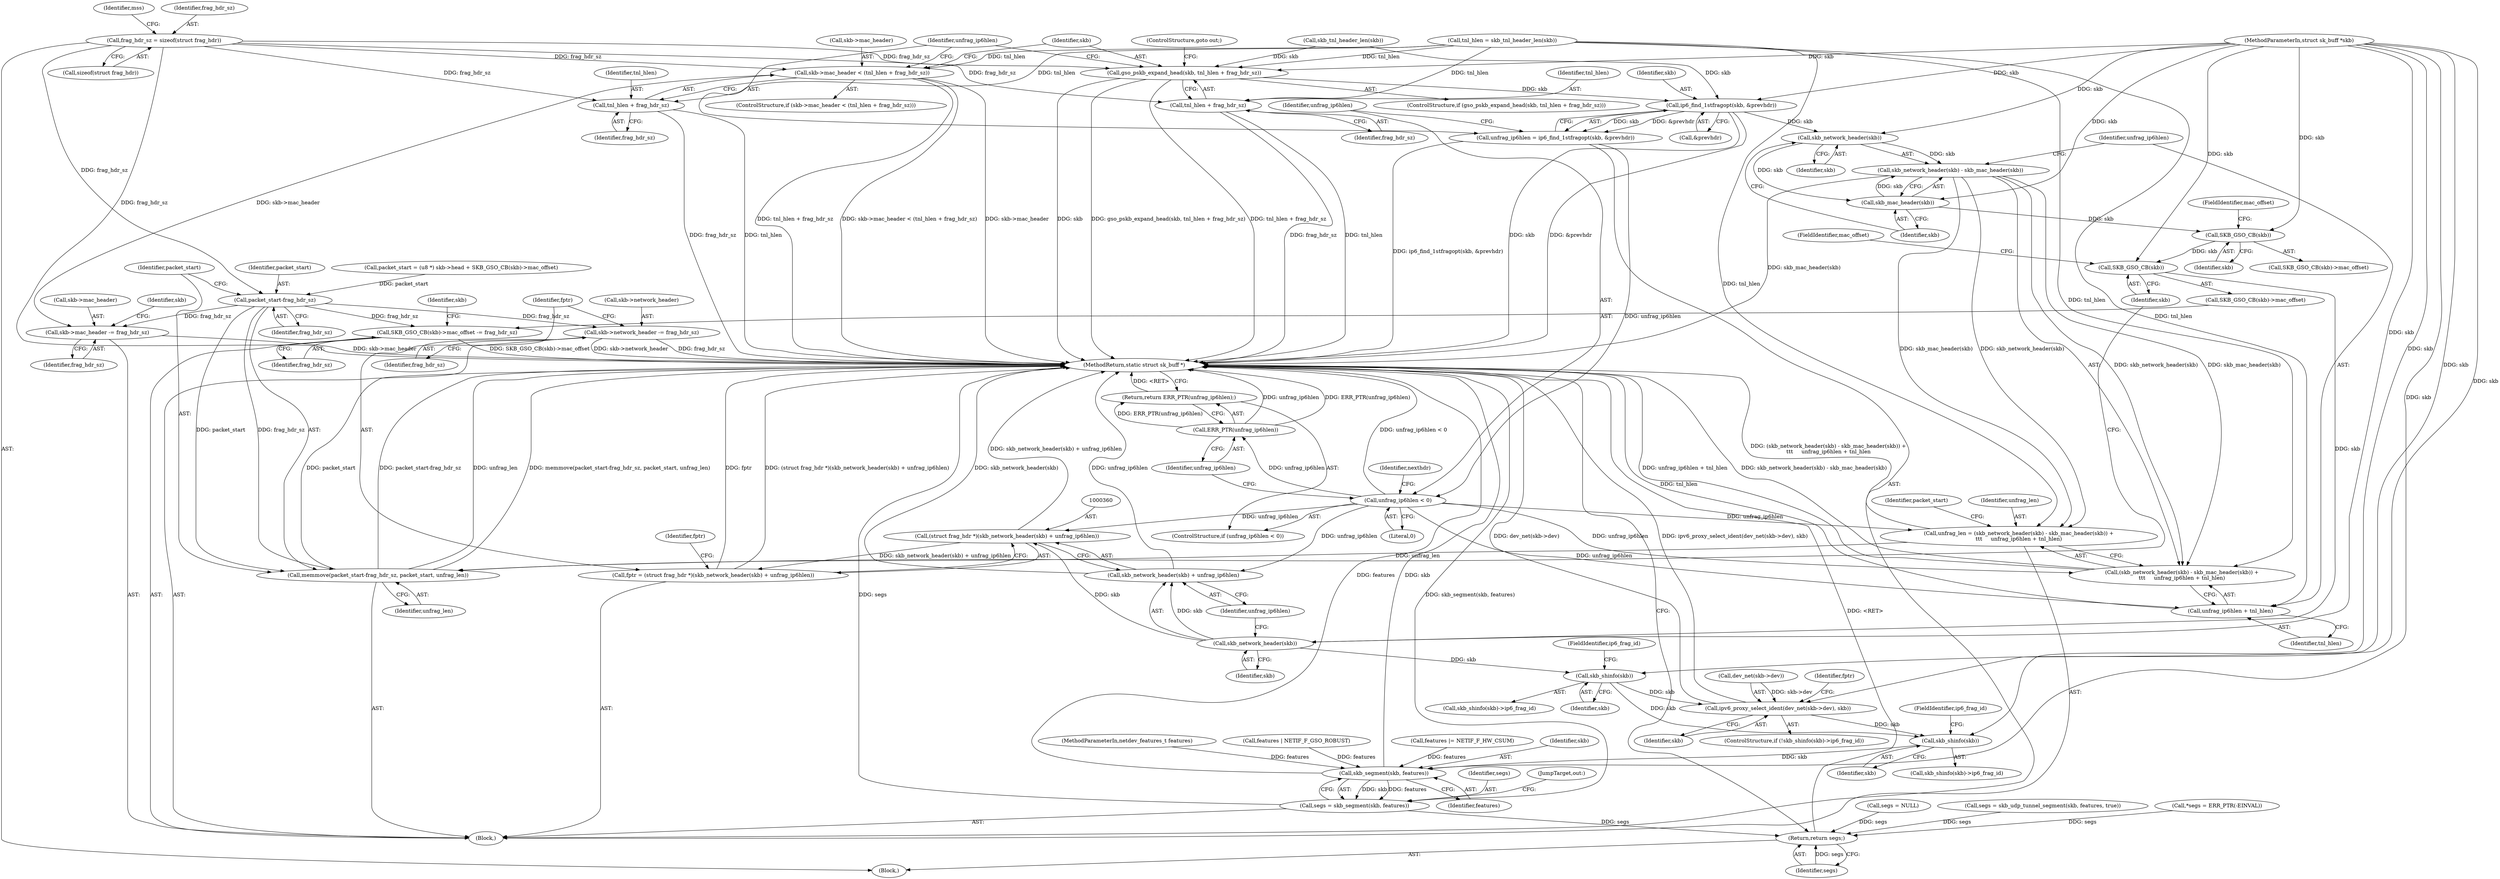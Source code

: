 digraph "0_linux_2423496af35d94a87156b063ea5cedffc10a70a1_2@API" {
"1000125" [label="(Call,frag_hdr_sz = sizeof(struct frag_hdr))"];
"1000276" [label="(Call,skb->mac_header < (tnl_hlen + frag_hdr_sz))"];
"1000347" [label="(Call,skb->mac_header -= frag_hdr_sz)"];
"1000280" [label="(Call,tnl_hlen + frag_hdr_sz)"];
"1000285" [label="(Call,gso_pskb_expand_head(skb, tnl_hlen + frag_hdr_sz))"];
"1000293" [label="(Call,ip6_find_1stfragopt(skb, &prevhdr))"];
"1000291" [label="(Call,unfrag_ip6hlen = ip6_find_1stfragopt(skb, &prevhdr))"];
"1000298" [label="(Call,unfrag_ip6hlen < 0)"];
"1000302" [label="(Call,ERR_PTR(unfrag_ip6hlen))"];
"1000301" [label="(Return,return ERR_PTR(unfrag_ip6hlen);)"];
"1000312" [label="(Call,unfrag_len = (skb_network_header(skb) - skb_mac_header(skb)) +\n\t\t\t     unfrag_ip6hlen + tnl_hlen)"];
"1000335" [label="(Call,memmove(packet_start-frag_hdr_sz, packet_start, unfrag_len))"];
"1000314" [label="(Call,(skb_network_header(skb) - skb_mac_header(skb)) +\n\t\t\t     unfrag_ip6hlen + tnl_hlen)"];
"1000320" [label="(Call,unfrag_ip6hlen + tnl_hlen)"];
"1000359" [label="(Call,(struct frag_hdr *)(skb_network_header(skb) + unfrag_ip6hlen))"];
"1000357" [label="(Call,fptr = (struct frag_hdr *)(skb_network_header(skb) + unfrag_ip6hlen))"];
"1000361" [label="(Call,skb_network_header(skb) + unfrag_ip6hlen)"];
"1000316" [label="(Call,skb_network_header(skb))"];
"1000315" [label="(Call,skb_network_header(skb) - skb_mac_header(skb))"];
"1000318" [label="(Call,skb_mac_header(skb))"];
"1000332" [label="(Call,SKB_GSO_CB(skb))"];
"1000343" [label="(Call,SKB_GSO_CB(skb))"];
"1000362" [label="(Call,skb_network_header(skb))"];
"1000378" [label="(Call,skb_shinfo(skb))"];
"1000381" [label="(Call,ipv6_proxy_select_ident(dev_net(skb->dev), skb))"];
"1000392" [label="(Call,skb_shinfo(skb))"];
"1000397" [label="(Call,skb_segment(skb, features))"];
"1000395" [label="(Call,segs = skb_segment(skb, features))"];
"1000401" [label="(Return,return segs;)"];
"1000287" [label="(Call,tnl_hlen + frag_hdr_sz)"];
"1000336" [label="(Call,packet_start-frag_hdr_sz)"];
"1000341" [label="(Call,SKB_GSO_CB(skb)->mac_offset -= frag_hdr_sz)"];
"1000352" [label="(Call,skb->network_header -= frag_hdr_sz)"];
"1000292" [label="(Identifier,unfrag_ip6hlen)"];
"1000349" [label="(Identifier,skb)"];
"1000315" [label="(Call,skb_network_header(skb) - skb_mac_header(skb))"];
"1000314" [label="(Call,(skb_network_header(skb) - skb_mac_header(skb)) +\n\t\t\t     unfrag_ip6hlen + tnl_hlen)"];
"1000362" [label="(Call,skb_network_header(skb))"];
"1000273" [label="(Call,skb_tnl_header_len(skb))"];
"1000386" [label="(Identifier,skb)"];
"1000381" [label="(Call,ipv6_proxy_select_ident(dev_net(skb->dev), skb))"];
"1000301" [label="(Return,return ERR_PTR(unfrag_ip6hlen);)"];
"1000380" [label="(FieldIdentifier,ip6_frag_id)"];
"1000277" [label="(Call,skb->mac_header)"];
"1000271" [label="(Call,tnl_hlen = skb_tnl_header_len(skb))"];
"1000290" [label="(ControlStructure,goto out;)"];
"1000346" [label="(Identifier,frag_hdr_sz)"];
"1000402" [label="(Identifier,segs)"];
"1000344" [label="(Identifier,skb)"];
"1000275" [label="(ControlStructure,if (skb->mac_header < (tnl_hlen + frag_hdr_sz)))"];
"1000132" [label="(Identifier,mss)"];
"1000313" [label="(Identifier,unfrag_len)"];
"1000356" [label="(Identifier,frag_hdr_sz)"];
"1000395" [label="(Call,segs = skb_segment(skb, features))"];
"1000379" [label="(Identifier,skb)"];
"1000352" [label="(Call,skb->network_header -= frag_hdr_sz)"];
"1000126" [label="(Identifier,frag_hdr_sz)"];
"1000287" [label="(Call,tnl_hlen + frag_hdr_sz)"];
"1000321" [label="(Identifier,unfrag_ip6hlen)"];
"1000319" [label="(Identifier,skb)"];
"1000401" [label="(Return,return segs;)"];
"1000334" [label="(FieldIdentifier,mac_offset)"];
"1000335" [label="(Call,memmove(packet_start-frag_hdr_sz, packet_start, unfrag_len))"];
"1000367" [label="(Identifier,fptr)"];
"1000297" [label="(ControlStructure,if (unfrag_ip6hlen < 0))"];
"1000291" [label="(Call,unfrag_ip6hlen = ip6_find_1stfragopt(skb, &prevhdr))"];
"1000331" [label="(Call,SKB_GSO_CB(skb)->mac_offset)"];
"1000398" [label="(Identifier,skb)"];
"1000109" [label="(MethodParameterIn,netdev_features_t features)"];
"1000323" [label="(Call,packet_start = (u8 *) skb->head + SKB_GSO_CB(skb)->mac_offset)"];
"1000340" [label="(Identifier,unfrag_len)"];
"1000375" [label="(ControlStructure,if (!skb_shinfo(skb)->ip6_frag_id))"];
"1000341" [label="(Call,SKB_GSO_CB(skb)->mac_offset -= frag_hdr_sz)"];
"1000400" [label="(JumpTarget,out:)"];
"1000288" [label="(Identifier,tnl_hlen)"];
"1000343" [label="(Call,SKB_GSO_CB(skb))"];
"1000361" [label="(Call,skb_network_header(skb) + unfrag_ip6hlen)"];
"1000378" [label="(Call,skb_shinfo(skb))"];
"1000351" [label="(Identifier,frag_hdr_sz)"];
"1000318" [label="(Call,skb_mac_header(skb))"];
"1000285" [label="(Call,gso_pskb_expand_head(skb, tnl_hlen + frag_hdr_sz))"];
"1000348" [label="(Call,skb->mac_header)"];
"1000345" [label="(FieldIdentifier,mac_offset)"];
"1000281" [label="(Identifier,tnl_hlen)"];
"1000294" [label="(Identifier,skb)"];
"1000303" [label="(Identifier,unfrag_ip6hlen)"];
"1000110" [label="(Block,)"];
"1000305" [label="(Identifier,nexthdr)"];
"1000359" [label="(Call,(struct frag_hdr *)(skb_network_header(skb) + unfrag_ip6hlen))"];
"1000337" [label="(Identifier,packet_start)"];
"1000148" [label="(Call,features | NETIF_F_GSO_ROBUST)"];
"1000108" [label="(MethodParameterIn,struct sk_buff *skb)"];
"1000354" [label="(Identifier,skb)"];
"1000289" [label="(Identifier,frag_hdr_sz)"];
"1000299" [label="(Identifier,unfrag_ip6hlen)"];
"1000320" [label="(Call,unfrag_ip6hlen + tnl_hlen)"];
"1000393" [label="(Identifier,skb)"];
"1000300" [label="(Literal,0)"];
"1000127" [label="(Call,sizeof(struct frag_hdr))"];
"1000282" [label="(Identifier,frag_hdr_sz)"];
"1000347" [label="(Call,skb->mac_header -= frag_hdr_sz)"];
"1000338" [label="(Identifier,frag_hdr_sz)"];
"1000268" [label="(Call,features |= NETIF_F_HW_CSUM)"];
"1000358" [label="(Identifier,fptr)"];
"1000280" [label="(Call,tnl_hlen + frag_hdr_sz)"];
"1000174" [label="(Call,segs = NULL)"];
"1000276" [label="(Call,skb->mac_header < (tnl_hlen + frag_hdr_sz))"];
"1000317" [label="(Identifier,skb)"];
"1000336" [label="(Call,packet_start-frag_hdr_sz)"];
"1000394" [label="(FieldIdentifier,ip6_frag_id)"];
"1000403" [label="(MethodReturn,static struct sk_buff *)"];
"1000389" [label="(Identifier,fptr)"];
"1000342" [label="(Call,SKB_GSO_CB(skb)->mac_offset)"];
"1000392" [label="(Call,skb_shinfo(skb))"];
"1000324" [label="(Identifier,packet_start)"];
"1000364" [label="(Identifier,unfrag_ip6hlen)"];
"1000382" [label="(Call,dev_net(skb->dev))"];
"1000198" [label="(Block,)"];
"1000316" [label="(Call,skb_network_header(skb))"];
"1000191" [label="(Call,segs = skb_udp_tunnel_segment(skb, features, true))"];
"1000332" [label="(Call,SKB_GSO_CB(skb))"];
"1000284" [label="(ControlStructure,if (gso_pskb_expand_head(skb, tnl_hlen + frag_hdr_sz)))"];
"1000295" [label="(Call,&prevhdr)"];
"1000286" [label="(Identifier,skb)"];
"1000353" [label="(Call,skb->network_header)"];
"1000298" [label="(Call,unfrag_ip6hlen < 0)"];
"1000312" [label="(Call,unfrag_len = (skb_network_header(skb) - skb_mac_header(skb)) +\n\t\t\t     unfrag_ip6hlen + tnl_hlen)"];
"1000391" [label="(Call,skb_shinfo(skb)->ip6_frag_id)"];
"1000396" [label="(Identifier,segs)"];
"1000125" [label="(Call,frag_hdr_sz = sizeof(struct frag_hdr))"];
"1000293" [label="(Call,ip6_find_1stfragopt(skb, &prevhdr))"];
"1000377" [label="(Call,skb_shinfo(skb)->ip6_frag_id)"];
"1000112" [label="(Call,*segs = ERR_PTR(-EINVAL))"];
"1000322" [label="(Identifier,tnl_hlen)"];
"1000397" [label="(Call,skb_segment(skb, features))"];
"1000399" [label="(Identifier,features)"];
"1000357" [label="(Call,fptr = (struct frag_hdr *)(skb_network_header(skb) + unfrag_ip6hlen))"];
"1000333" [label="(Identifier,skb)"];
"1000339" [label="(Identifier,packet_start)"];
"1000363" [label="(Identifier,skb)"];
"1000302" [label="(Call,ERR_PTR(unfrag_ip6hlen))"];
"1000125" -> "1000110"  [label="AST: "];
"1000125" -> "1000127"  [label="CFG: "];
"1000126" -> "1000125"  [label="AST: "];
"1000127" -> "1000125"  [label="AST: "];
"1000132" -> "1000125"  [label="CFG: "];
"1000125" -> "1000403"  [label="DDG: frag_hdr_sz"];
"1000125" -> "1000276"  [label="DDG: frag_hdr_sz"];
"1000125" -> "1000280"  [label="DDG: frag_hdr_sz"];
"1000125" -> "1000285"  [label="DDG: frag_hdr_sz"];
"1000125" -> "1000287"  [label="DDG: frag_hdr_sz"];
"1000125" -> "1000336"  [label="DDG: frag_hdr_sz"];
"1000276" -> "1000275"  [label="AST: "];
"1000276" -> "1000280"  [label="CFG: "];
"1000277" -> "1000276"  [label="AST: "];
"1000280" -> "1000276"  [label="AST: "];
"1000286" -> "1000276"  [label="CFG: "];
"1000292" -> "1000276"  [label="CFG: "];
"1000276" -> "1000403"  [label="DDG: tnl_hlen + frag_hdr_sz"];
"1000276" -> "1000403"  [label="DDG: skb->mac_header < (tnl_hlen + frag_hdr_sz)"];
"1000276" -> "1000403"  [label="DDG: skb->mac_header"];
"1000271" -> "1000276"  [label="DDG: tnl_hlen"];
"1000276" -> "1000347"  [label="DDG: skb->mac_header"];
"1000347" -> "1000198"  [label="AST: "];
"1000347" -> "1000351"  [label="CFG: "];
"1000348" -> "1000347"  [label="AST: "];
"1000351" -> "1000347"  [label="AST: "];
"1000354" -> "1000347"  [label="CFG: "];
"1000347" -> "1000403"  [label="DDG: skb->mac_header"];
"1000336" -> "1000347"  [label="DDG: frag_hdr_sz"];
"1000280" -> "1000282"  [label="CFG: "];
"1000281" -> "1000280"  [label="AST: "];
"1000282" -> "1000280"  [label="AST: "];
"1000280" -> "1000403"  [label="DDG: frag_hdr_sz"];
"1000280" -> "1000403"  [label="DDG: tnl_hlen"];
"1000271" -> "1000280"  [label="DDG: tnl_hlen"];
"1000285" -> "1000284"  [label="AST: "];
"1000285" -> "1000287"  [label="CFG: "];
"1000286" -> "1000285"  [label="AST: "];
"1000287" -> "1000285"  [label="AST: "];
"1000290" -> "1000285"  [label="CFG: "];
"1000292" -> "1000285"  [label="CFG: "];
"1000285" -> "1000403"  [label="DDG: skb"];
"1000285" -> "1000403"  [label="DDG: gso_pskb_expand_head(skb, tnl_hlen + frag_hdr_sz)"];
"1000285" -> "1000403"  [label="DDG: tnl_hlen + frag_hdr_sz"];
"1000273" -> "1000285"  [label="DDG: skb"];
"1000108" -> "1000285"  [label="DDG: skb"];
"1000271" -> "1000285"  [label="DDG: tnl_hlen"];
"1000285" -> "1000293"  [label="DDG: skb"];
"1000293" -> "1000291"  [label="AST: "];
"1000293" -> "1000295"  [label="CFG: "];
"1000294" -> "1000293"  [label="AST: "];
"1000295" -> "1000293"  [label="AST: "];
"1000291" -> "1000293"  [label="CFG: "];
"1000293" -> "1000403"  [label="DDG: skb"];
"1000293" -> "1000403"  [label="DDG: &prevhdr"];
"1000293" -> "1000291"  [label="DDG: skb"];
"1000293" -> "1000291"  [label="DDG: &prevhdr"];
"1000273" -> "1000293"  [label="DDG: skb"];
"1000108" -> "1000293"  [label="DDG: skb"];
"1000293" -> "1000316"  [label="DDG: skb"];
"1000291" -> "1000198"  [label="AST: "];
"1000292" -> "1000291"  [label="AST: "];
"1000299" -> "1000291"  [label="CFG: "];
"1000291" -> "1000403"  [label="DDG: ip6_find_1stfragopt(skb, &prevhdr)"];
"1000291" -> "1000298"  [label="DDG: unfrag_ip6hlen"];
"1000298" -> "1000297"  [label="AST: "];
"1000298" -> "1000300"  [label="CFG: "];
"1000299" -> "1000298"  [label="AST: "];
"1000300" -> "1000298"  [label="AST: "];
"1000303" -> "1000298"  [label="CFG: "];
"1000305" -> "1000298"  [label="CFG: "];
"1000298" -> "1000403"  [label="DDG: unfrag_ip6hlen < 0"];
"1000298" -> "1000302"  [label="DDG: unfrag_ip6hlen"];
"1000298" -> "1000312"  [label="DDG: unfrag_ip6hlen"];
"1000298" -> "1000314"  [label="DDG: unfrag_ip6hlen"];
"1000298" -> "1000320"  [label="DDG: unfrag_ip6hlen"];
"1000298" -> "1000359"  [label="DDG: unfrag_ip6hlen"];
"1000298" -> "1000361"  [label="DDG: unfrag_ip6hlen"];
"1000302" -> "1000301"  [label="AST: "];
"1000302" -> "1000303"  [label="CFG: "];
"1000303" -> "1000302"  [label="AST: "];
"1000301" -> "1000302"  [label="CFG: "];
"1000302" -> "1000403"  [label="DDG: unfrag_ip6hlen"];
"1000302" -> "1000403"  [label="DDG: ERR_PTR(unfrag_ip6hlen)"];
"1000302" -> "1000301"  [label="DDG: ERR_PTR(unfrag_ip6hlen)"];
"1000301" -> "1000297"  [label="AST: "];
"1000403" -> "1000301"  [label="CFG: "];
"1000301" -> "1000403"  [label="DDG: <RET>"];
"1000312" -> "1000198"  [label="AST: "];
"1000312" -> "1000314"  [label="CFG: "];
"1000313" -> "1000312"  [label="AST: "];
"1000314" -> "1000312"  [label="AST: "];
"1000324" -> "1000312"  [label="CFG: "];
"1000312" -> "1000403"  [label="DDG: (skb_network_header(skb) - skb_mac_header(skb)) +\n\t\t\t     unfrag_ip6hlen + tnl_hlen"];
"1000315" -> "1000312"  [label="DDG: skb_network_header(skb)"];
"1000315" -> "1000312"  [label="DDG: skb_mac_header(skb)"];
"1000271" -> "1000312"  [label="DDG: tnl_hlen"];
"1000312" -> "1000335"  [label="DDG: unfrag_len"];
"1000335" -> "1000198"  [label="AST: "];
"1000335" -> "1000340"  [label="CFG: "];
"1000336" -> "1000335"  [label="AST: "];
"1000339" -> "1000335"  [label="AST: "];
"1000340" -> "1000335"  [label="AST: "];
"1000344" -> "1000335"  [label="CFG: "];
"1000335" -> "1000403"  [label="DDG: packet_start"];
"1000335" -> "1000403"  [label="DDG: packet_start-frag_hdr_sz"];
"1000335" -> "1000403"  [label="DDG: unfrag_len"];
"1000335" -> "1000403"  [label="DDG: memmove(packet_start-frag_hdr_sz, packet_start, unfrag_len)"];
"1000336" -> "1000335"  [label="DDG: packet_start"];
"1000336" -> "1000335"  [label="DDG: frag_hdr_sz"];
"1000314" -> "1000320"  [label="CFG: "];
"1000315" -> "1000314"  [label="AST: "];
"1000320" -> "1000314"  [label="AST: "];
"1000314" -> "1000403"  [label="DDG: skb_network_header(skb) - skb_mac_header(skb)"];
"1000314" -> "1000403"  [label="DDG: unfrag_ip6hlen + tnl_hlen"];
"1000315" -> "1000314"  [label="DDG: skb_network_header(skb)"];
"1000315" -> "1000314"  [label="DDG: skb_mac_header(skb)"];
"1000271" -> "1000314"  [label="DDG: tnl_hlen"];
"1000320" -> "1000322"  [label="CFG: "];
"1000321" -> "1000320"  [label="AST: "];
"1000322" -> "1000320"  [label="AST: "];
"1000320" -> "1000403"  [label="DDG: tnl_hlen"];
"1000271" -> "1000320"  [label="DDG: tnl_hlen"];
"1000359" -> "1000357"  [label="AST: "];
"1000359" -> "1000361"  [label="CFG: "];
"1000360" -> "1000359"  [label="AST: "];
"1000361" -> "1000359"  [label="AST: "];
"1000357" -> "1000359"  [label="CFG: "];
"1000359" -> "1000403"  [label="DDG: skb_network_header(skb) + unfrag_ip6hlen"];
"1000359" -> "1000357"  [label="DDG: skb_network_header(skb) + unfrag_ip6hlen"];
"1000362" -> "1000359"  [label="DDG: skb"];
"1000357" -> "1000198"  [label="AST: "];
"1000358" -> "1000357"  [label="AST: "];
"1000367" -> "1000357"  [label="CFG: "];
"1000357" -> "1000403"  [label="DDG: fptr"];
"1000357" -> "1000403"  [label="DDG: (struct frag_hdr *)(skb_network_header(skb) + unfrag_ip6hlen)"];
"1000361" -> "1000364"  [label="CFG: "];
"1000362" -> "1000361"  [label="AST: "];
"1000364" -> "1000361"  [label="AST: "];
"1000361" -> "1000403"  [label="DDG: unfrag_ip6hlen"];
"1000361" -> "1000403"  [label="DDG: skb_network_header(skb)"];
"1000362" -> "1000361"  [label="DDG: skb"];
"1000316" -> "1000315"  [label="AST: "];
"1000316" -> "1000317"  [label="CFG: "];
"1000317" -> "1000316"  [label="AST: "];
"1000319" -> "1000316"  [label="CFG: "];
"1000316" -> "1000315"  [label="DDG: skb"];
"1000108" -> "1000316"  [label="DDG: skb"];
"1000316" -> "1000318"  [label="DDG: skb"];
"1000315" -> "1000318"  [label="CFG: "];
"1000318" -> "1000315"  [label="AST: "];
"1000321" -> "1000315"  [label="CFG: "];
"1000315" -> "1000403"  [label="DDG: skb_mac_header(skb)"];
"1000318" -> "1000315"  [label="DDG: skb"];
"1000318" -> "1000319"  [label="CFG: "];
"1000319" -> "1000318"  [label="AST: "];
"1000108" -> "1000318"  [label="DDG: skb"];
"1000318" -> "1000332"  [label="DDG: skb"];
"1000332" -> "1000331"  [label="AST: "];
"1000332" -> "1000333"  [label="CFG: "];
"1000333" -> "1000332"  [label="AST: "];
"1000334" -> "1000332"  [label="CFG: "];
"1000108" -> "1000332"  [label="DDG: skb"];
"1000332" -> "1000343"  [label="DDG: skb"];
"1000343" -> "1000342"  [label="AST: "];
"1000343" -> "1000344"  [label="CFG: "];
"1000344" -> "1000343"  [label="AST: "];
"1000345" -> "1000343"  [label="CFG: "];
"1000108" -> "1000343"  [label="DDG: skb"];
"1000343" -> "1000362"  [label="DDG: skb"];
"1000362" -> "1000363"  [label="CFG: "];
"1000363" -> "1000362"  [label="AST: "];
"1000364" -> "1000362"  [label="CFG: "];
"1000108" -> "1000362"  [label="DDG: skb"];
"1000362" -> "1000378"  [label="DDG: skb"];
"1000378" -> "1000377"  [label="AST: "];
"1000378" -> "1000379"  [label="CFG: "];
"1000379" -> "1000378"  [label="AST: "];
"1000380" -> "1000378"  [label="CFG: "];
"1000108" -> "1000378"  [label="DDG: skb"];
"1000378" -> "1000381"  [label="DDG: skb"];
"1000378" -> "1000392"  [label="DDG: skb"];
"1000381" -> "1000375"  [label="AST: "];
"1000381" -> "1000386"  [label="CFG: "];
"1000382" -> "1000381"  [label="AST: "];
"1000386" -> "1000381"  [label="AST: "];
"1000389" -> "1000381"  [label="CFG: "];
"1000381" -> "1000403"  [label="DDG: dev_net(skb->dev)"];
"1000381" -> "1000403"  [label="DDG: ipv6_proxy_select_ident(dev_net(skb->dev), skb)"];
"1000382" -> "1000381"  [label="DDG: skb->dev"];
"1000108" -> "1000381"  [label="DDG: skb"];
"1000381" -> "1000392"  [label="DDG: skb"];
"1000392" -> "1000391"  [label="AST: "];
"1000392" -> "1000393"  [label="CFG: "];
"1000393" -> "1000392"  [label="AST: "];
"1000394" -> "1000392"  [label="CFG: "];
"1000108" -> "1000392"  [label="DDG: skb"];
"1000392" -> "1000397"  [label="DDG: skb"];
"1000397" -> "1000395"  [label="AST: "];
"1000397" -> "1000399"  [label="CFG: "];
"1000398" -> "1000397"  [label="AST: "];
"1000399" -> "1000397"  [label="AST: "];
"1000395" -> "1000397"  [label="CFG: "];
"1000397" -> "1000403"  [label="DDG: skb"];
"1000397" -> "1000403"  [label="DDG: features"];
"1000397" -> "1000395"  [label="DDG: skb"];
"1000397" -> "1000395"  [label="DDG: features"];
"1000108" -> "1000397"  [label="DDG: skb"];
"1000268" -> "1000397"  [label="DDG: features"];
"1000148" -> "1000397"  [label="DDG: features"];
"1000109" -> "1000397"  [label="DDG: features"];
"1000395" -> "1000198"  [label="AST: "];
"1000396" -> "1000395"  [label="AST: "];
"1000400" -> "1000395"  [label="CFG: "];
"1000395" -> "1000403"  [label="DDG: segs"];
"1000395" -> "1000403"  [label="DDG: skb_segment(skb, features)"];
"1000395" -> "1000401"  [label="DDG: segs"];
"1000401" -> "1000110"  [label="AST: "];
"1000401" -> "1000402"  [label="CFG: "];
"1000402" -> "1000401"  [label="AST: "];
"1000403" -> "1000401"  [label="CFG: "];
"1000401" -> "1000403"  [label="DDG: <RET>"];
"1000402" -> "1000401"  [label="DDG: segs"];
"1000112" -> "1000401"  [label="DDG: segs"];
"1000191" -> "1000401"  [label="DDG: segs"];
"1000174" -> "1000401"  [label="DDG: segs"];
"1000287" -> "1000289"  [label="CFG: "];
"1000288" -> "1000287"  [label="AST: "];
"1000289" -> "1000287"  [label="AST: "];
"1000287" -> "1000403"  [label="DDG: frag_hdr_sz"];
"1000287" -> "1000403"  [label="DDG: tnl_hlen"];
"1000271" -> "1000287"  [label="DDG: tnl_hlen"];
"1000336" -> "1000338"  [label="CFG: "];
"1000337" -> "1000336"  [label="AST: "];
"1000338" -> "1000336"  [label="AST: "];
"1000339" -> "1000336"  [label="CFG: "];
"1000323" -> "1000336"  [label="DDG: packet_start"];
"1000336" -> "1000341"  [label="DDG: frag_hdr_sz"];
"1000336" -> "1000352"  [label="DDG: frag_hdr_sz"];
"1000341" -> "1000198"  [label="AST: "];
"1000341" -> "1000346"  [label="CFG: "];
"1000342" -> "1000341"  [label="AST: "];
"1000346" -> "1000341"  [label="AST: "];
"1000349" -> "1000341"  [label="CFG: "];
"1000341" -> "1000403"  [label="DDG: SKB_GSO_CB(skb)->mac_offset"];
"1000352" -> "1000198"  [label="AST: "];
"1000352" -> "1000356"  [label="CFG: "];
"1000353" -> "1000352"  [label="AST: "];
"1000356" -> "1000352"  [label="AST: "];
"1000358" -> "1000352"  [label="CFG: "];
"1000352" -> "1000403"  [label="DDG: frag_hdr_sz"];
"1000352" -> "1000403"  [label="DDG: skb->network_header"];
}
